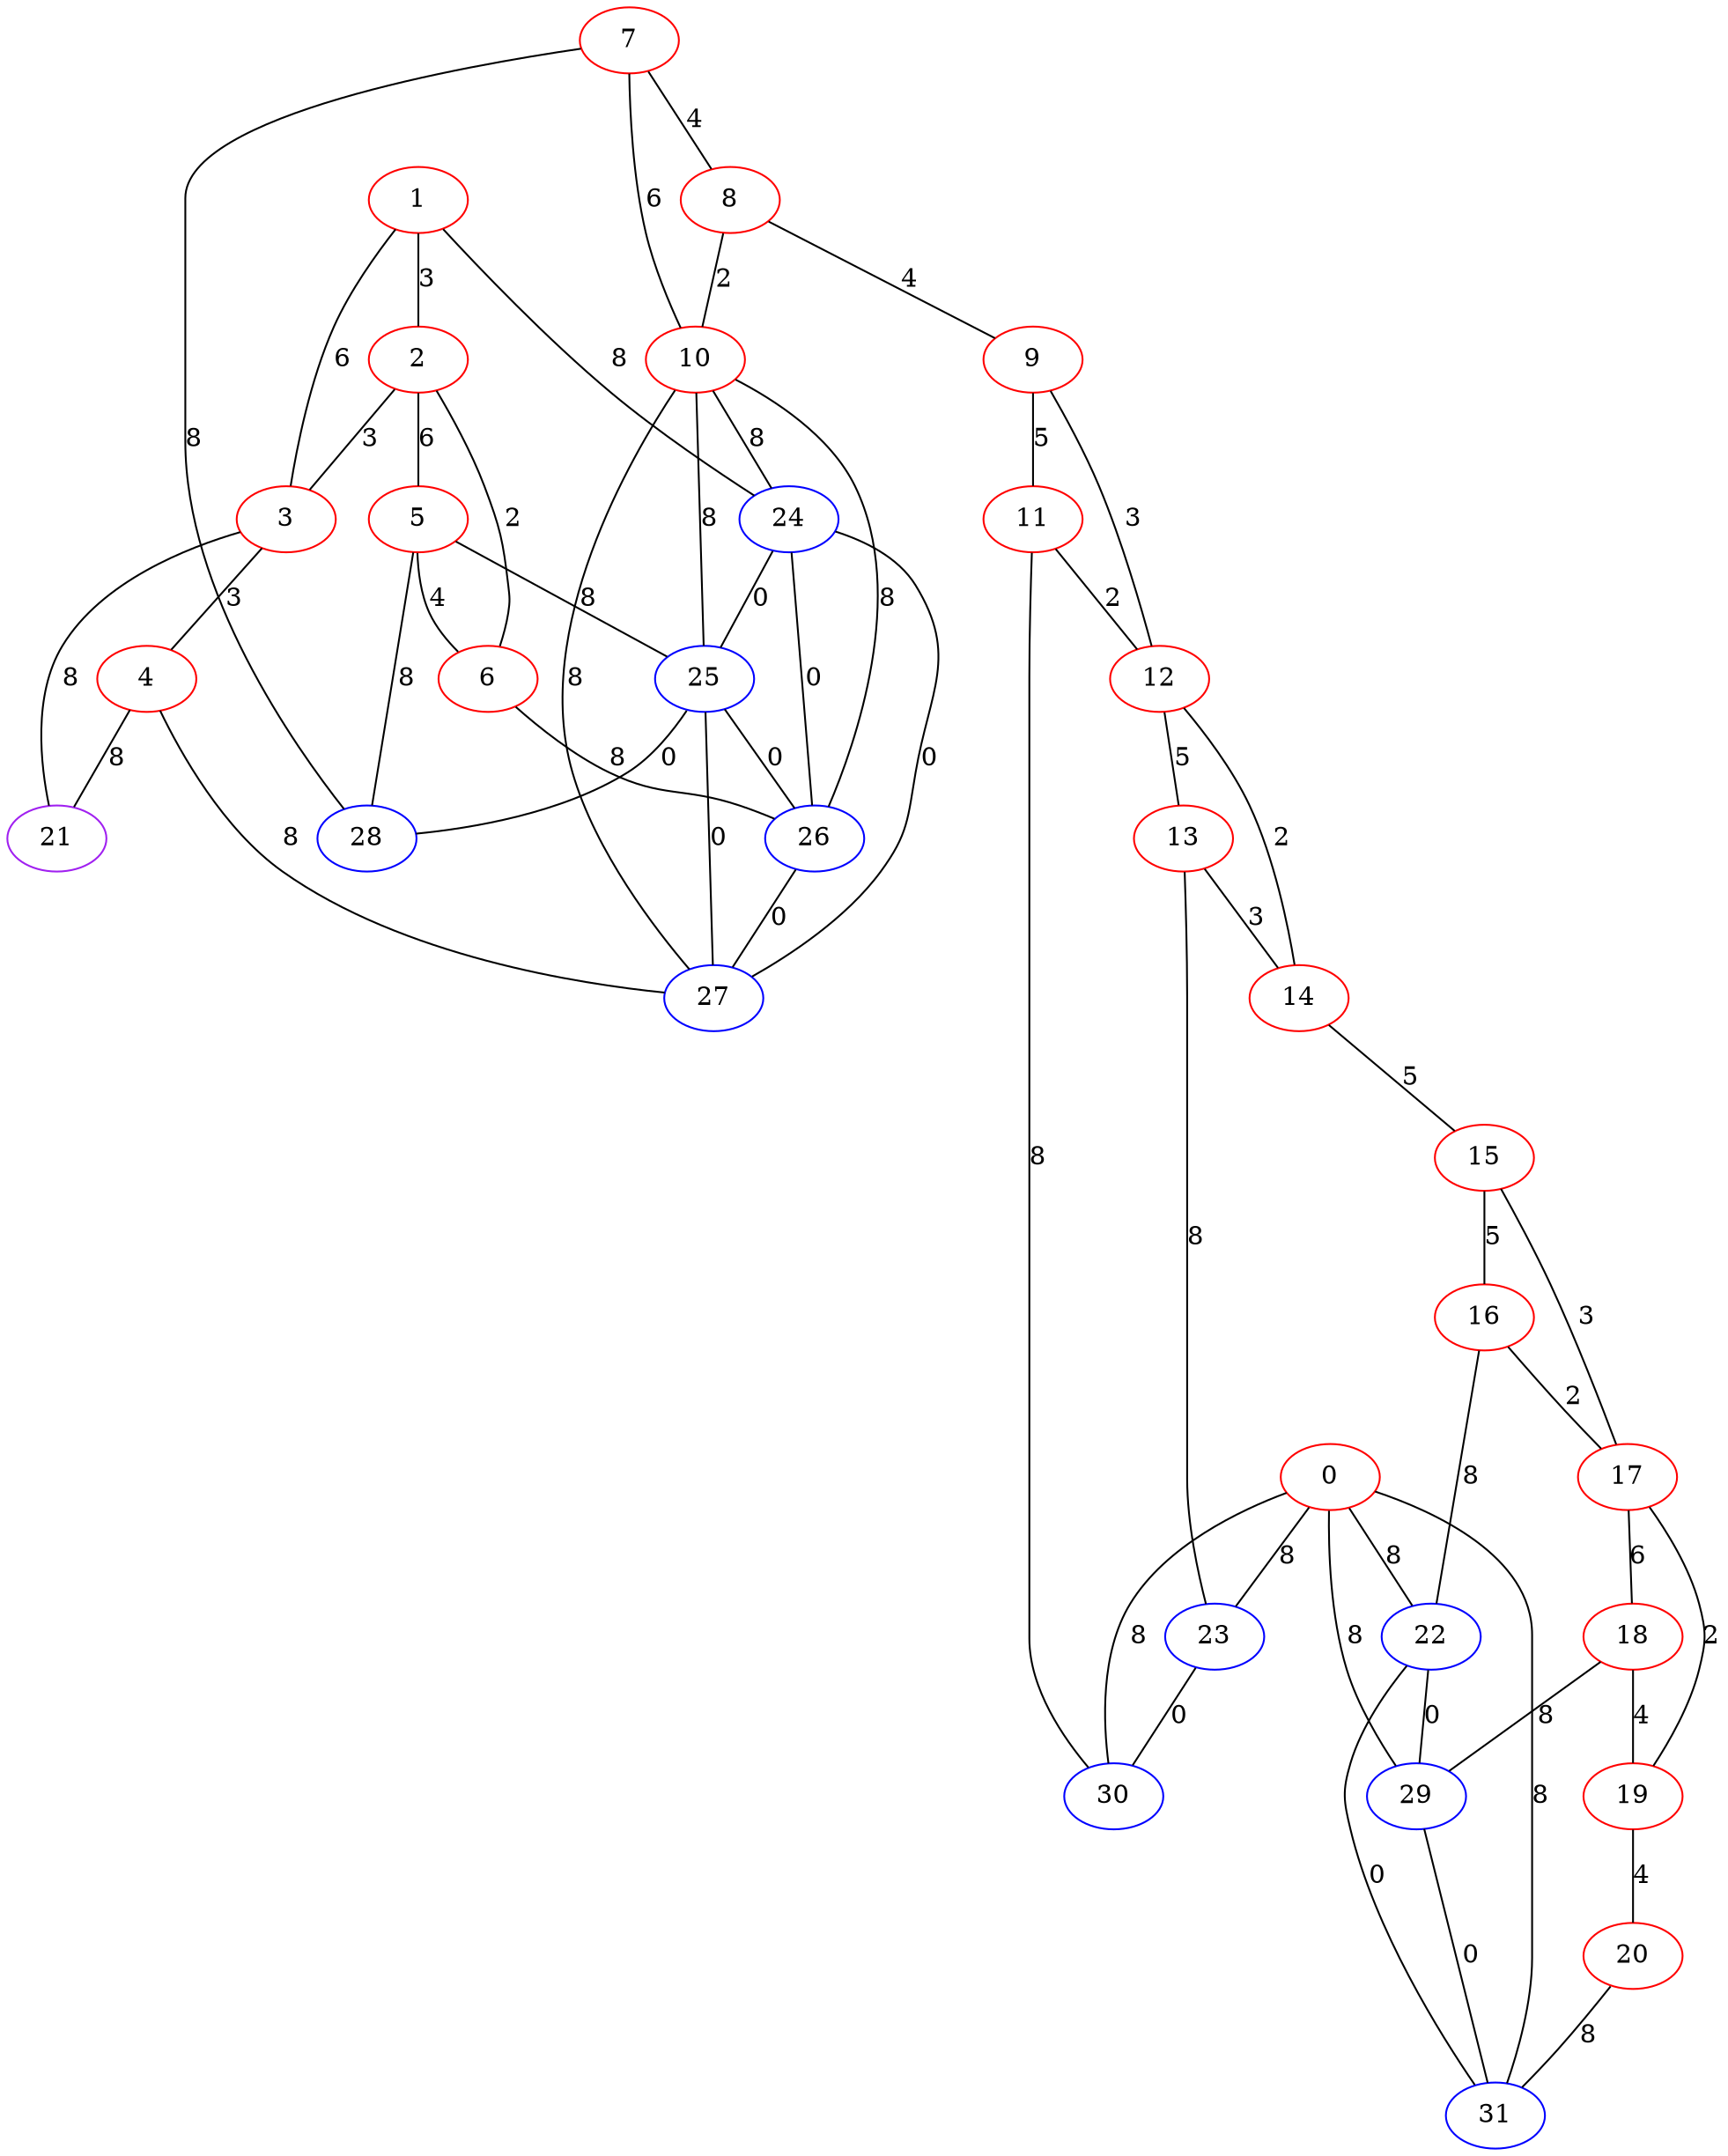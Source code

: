 graph "" {
0 [color=red, weight=1];
1 [color=red, weight=1];
2 [color=red, weight=1];
3 [color=red, weight=1];
4 [color=red, weight=1];
5 [color=red, weight=1];
6 [color=red, weight=1];
7 [color=red, weight=1];
8 [color=red, weight=1];
9 [color=red, weight=1];
10 [color=red, weight=1];
11 [color=red, weight=1];
12 [color=red, weight=1];
13 [color=red, weight=1];
14 [color=red, weight=1];
15 [color=red, weight=1];
16 [color=red, weight=1];
17 [color=red, weight=1];
18 [color=red, weight=1];
19 [color=red, weight=1];
20 [color=red, weight=1];
21 [color=purple, weight=4];
22 [color=blue, weight=3];
23 [color=blue, weight=3];
24 [color=blue, weight=3];
25 [color=blue, weight=3];
26 [color=blue, weight=3];
27 [color=blue, weight=3];
28 [color=blue, weight=3];
29 [color=blue, weight=3];
30 [color=blue, weight=3];
31 [color=blue, weight=3];
0 -- 31  [key=0, label=8];
0 -- 29  [key=0, label=8];
0 -- 22  [key=0, label=8];
0 -- 30  [key=0, label=8];
0 -- 23  [key=0, label=8];
1 -- 24  [key=0, label=8];
1 -- 2  [key=0, label=3];
1 -- 3  [key=0, label=6];
2 -- 3  [key=0, label=3];
2 -- 5  [key=0, label=6];
2 -- 6  [key=0, label=2];
3 -- 4  [key=0, label=3];
3 -- 21  [key=0, label=8];
4 -- 27  [key=0, label=8];
4 -- 21  [key=0, label=8];
5 -- 25  [key=0, label=8];
5 -- 28  [key=0, label=8];
5 -- 6  [key=0, label=4];
6 -- 26  [key=0, label=8];
7 -- 8  [key=0, label=4];
7 -- 10  [key=0, label=6];
7 -- 28  [key=0, label=8];
8 -- 9  [key=0, label=4];
8 -- 10  [key=0, label=2];
9 -- 11  [key=0, label=5];
9 -- 12  [key=0, label=3];
10 -- 24  [key=0, label=8];
10 -- 25  [key=0, label=8];
10 -- 26  [key=0, label=8];
10 -- 27  [key=0, label=8];
11 -- 12  [key=0, label=2];
11 -- 30  [key=0, label=8];
12 -- 13  [key=0, label=5];
12 -- 14  [key=0, label=2];
13 -- 14  [key=0, label=3];
13 -- 23  [key=0, label=8];
14 -- 15  [key=0, label=5];
15 -- 16  [key=0, label=5];
15 -- 17  [key=0, label=3];
16 -- 17  [key=0, label=2];
16 -- 22  [key=0, label=8];
17 -- 18  [key=0, label=6];
17 -- 19  [key=0, label=2];
18 -- 19  [key=0, label=4];
18 -- 29  [key=0, label=8];
19 -- 20  [key=0, label=4];
20 -- 31  [key=0, label=8];
22 -- 29  [key=0, label=0];
22 -- 31  [key=0, label=0];
23 -- 30  [key=0, label=0];
24 -- 25  [key=0, label=0];
24 -- 26  [key=0, label=0];
24 -- 27  [key=0, label=0];
25 -- 26  [key=0, label=0];
25 -- 27  [key=0, label=0];
25 -- 28  [key=0, label=0];
26 -- 27  [key=0, label=0];
29 -- 31  [key=0, label=0];
}
